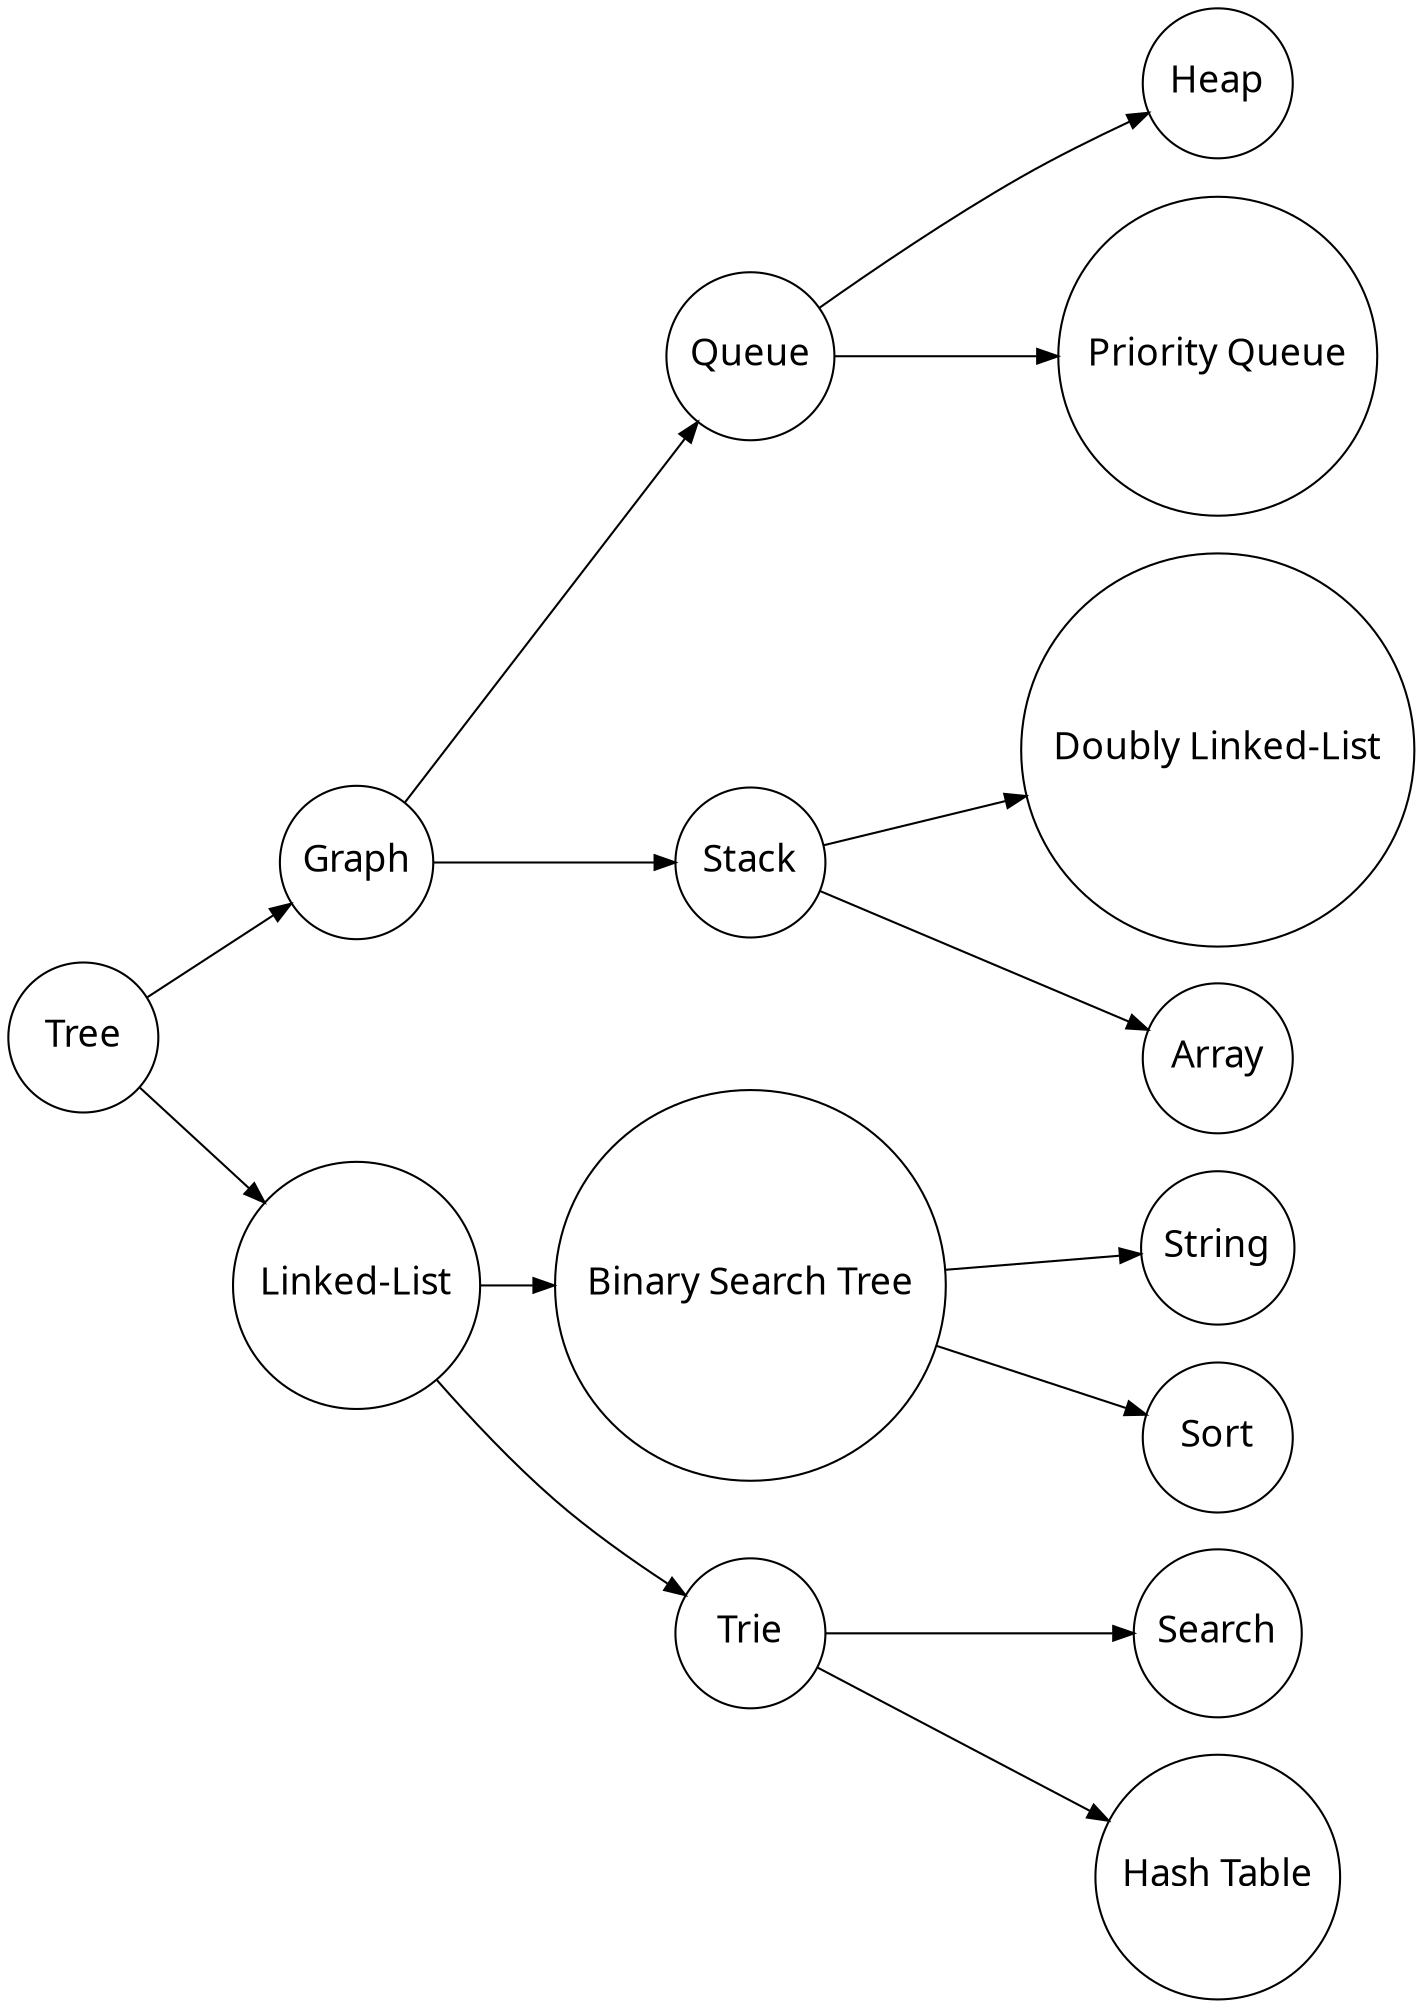 digraph {
	name="" rankdir=LR
	1 [label=<<FONT POINT-SIZE="18" FACE="ubuntu">Tree</FONT><BR ALIGN="CENTER"/>> height=1 shape=circle width=1]
	2 [label=<<FONT POINT-SIZE="18" FACE="ubuntu">Graph</FONT><BR ALIGN="CENTER"/>> height=1 shape=circle width=1]
	3 [label=<<FONT POINT-SIZE="18" FACE="ubuntu">Linked-List</FONT><BR ALIGN="CENTER"/>> height=1 shape=circle width=1]
	4 [label=<<FONT POINT-SIZE="18" FACE="ubuntu">Queue</FONT><BR ALIGN="CENTER"/>> height=1 shape=circle width=1]
	5 [label=<<FONT POINT-SIZE="18" FACE="ubuntu">Stack</FONT><BR ALIGN="CENTER"/>> height=1 shape=circle width=1]
	6 [label=<<FONT POINT-SIZE="18" FACE="ubuntu">Binary Search Tree</FONT><BR ALIGN="CENTER"/>> height=1 shape=circle width=1]
	7 [label=<<FONT POINT-SIZE="18" FACE="ubuntu">Trie</FONT><BR ALIGN="CENTER"/>> height=1 shape=circle width=1]
	8 [label=<<FONT POINT-SIZE="18" FACE="ubuntu">Heap</FONT><BR ALIGN="CENTER"/>> height=1 shape=circle width=1]
	9 [label=<<FONT POINT-SIZE="18" FACE="ubuntu">Priority Queue</FONT><BR ALIGN="CENTER"/>> height=1 shape=circle width=1]
	10 [label=<<FONT POINT-SIZE="18" FACE="ubuntu">Doubly Linked-List</FONT><BR ALIGN="CENTER"/>> height=1 shape=circle width=1]
	11 [label=<<FONT POINT-SIZE="18" FACE="ubuntu">Array</FONT><BR ALIGN="CENTER"/>> height=1 shape=circle width=1]
	12 [label=<<FONT POINT-SIZE="18" FACE="ubuntu">String</FONT><BR ALIGN="CENTER"/>> height=1 shape=circle width=1]
	13 [label=<<FONT POINT-SIZE="18" FACE="ubuntu">Sort</FONT><BR ALIGN="CENTER"/>> height=1 shape=circle width=1]
	14 [label=<<FONT POINT-SIZE="18" FACE="ubuntu">Search</FONT><BR ALIGN="CENTER"/>> height=1 shape=circle width=1]
	15 [label=<<FONT POINT-SIZE="18" FACE="ubuntu">Hash Table</FONT><BR ALIGN="CENTER"/>> height=1 shape=circle width=1]
	1 -> 2
	1 -> 3
	2 -> 4
	2 -> 5
	3 -> 6
	3 -> 7
	4 -> 8
	4 -> 9
	5 -> 10
	5 -> 11
	6 -> 12
	6 -> 13
	7 -> 14
	7 -> 15
}
